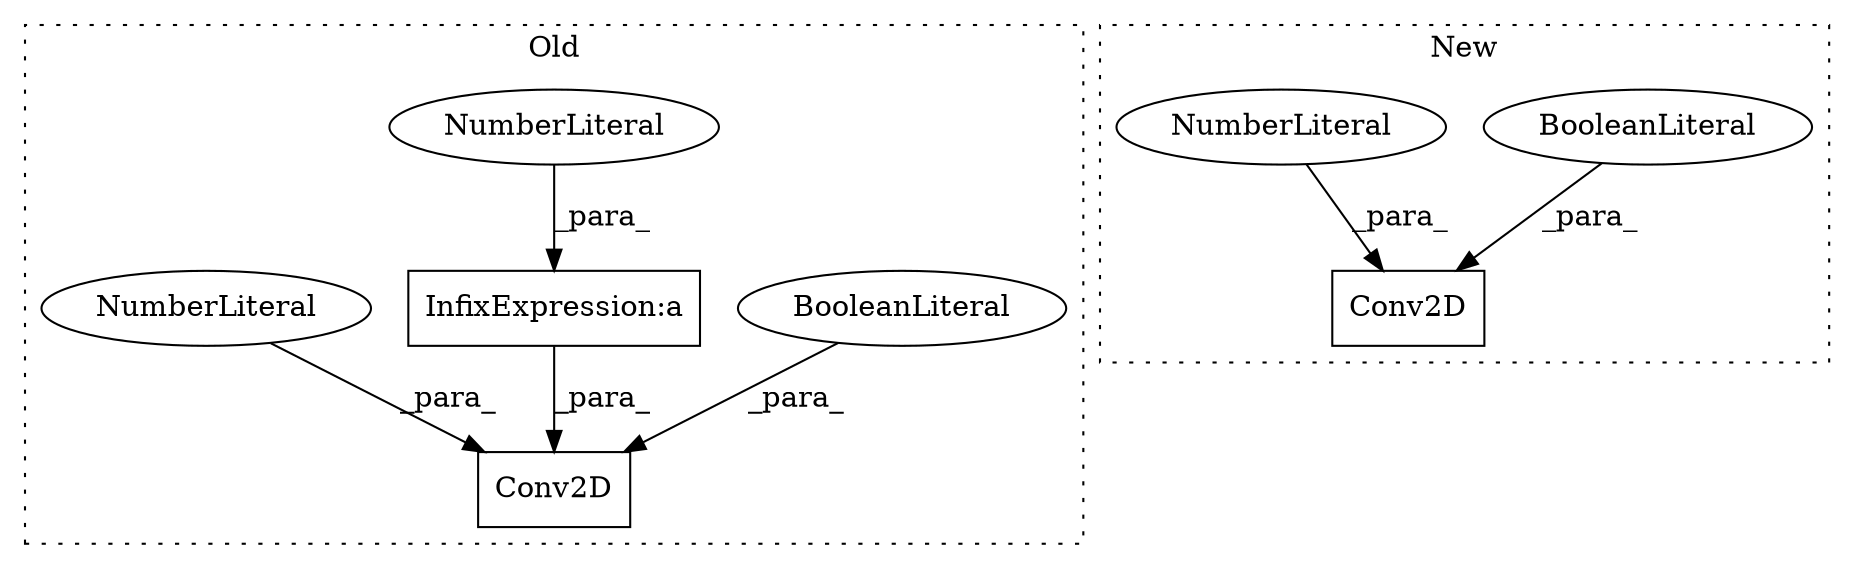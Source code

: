 digraph G {
subgraph cluster0 {
1 [label="Conv2D" a="32" s="2047,2081" l="7,1" shape="box"];
4 [label="BooleanLiteral" a="9" s="2076" l="5" shape="ellipse"];
5 [label="InfixExpression:a" a="27" s="2068" l="3" shape="box"];
6 [label="NumberLiteral" a="34" s="2071" l="1" shape="ellipse"];
7 [label="NumberLiteral" a="34" s="2074" l="1" shape="ellipse"];
label = "Old";
style="dotted";
}
subgraph cluster1 {
2 [label="Conv2D" a="32" s="1029,1095" l="7,1" shape="box"];
3 [label="BooleanLiteral" a="9" s="1090" l="5" shape="ellipse"];
8 [label="NumberLiteral" a="34" s="1052" l="1" shape="ellipse"];
label = "New";
style="dotted";
}
3 -> 2 [label="_para_"];
4 -> 1 [label="_para_"];
5 -> 1 [label="_para_"];
6 -> 5 [label="_para_"];
7 -> 1 [label="_para_"];
8 -> 2 [label="_para_"];
}